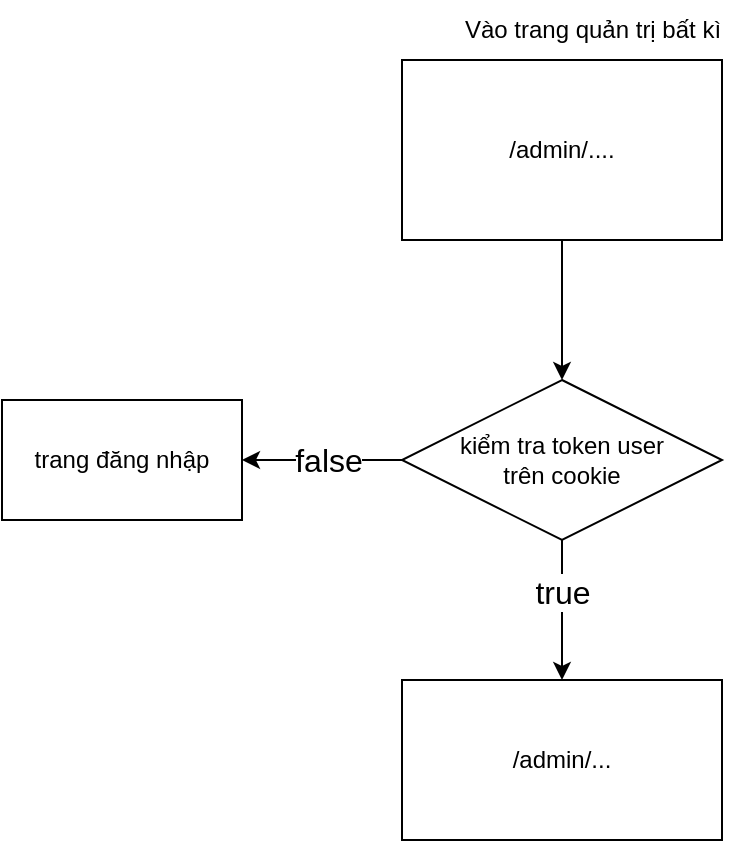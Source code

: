 <mxfile version="24.8.4">
  <diagram name="Page-1" id="LjOk4oi3s7yiCar3wbCg">
    <mxGraphModel dx="875" dy="471" grid="1" gridSize="10" guides="1" tooltips="1" connect="1" arrows="1" fold="1" page="1" pageScale="1" pageWidth="850" pageHeight="1100" math="0" shadow="0">
      <root>
        <mxCell id="0" />
        <mxCell id="1" parent="0" />
        <mxCell id="C4lJ7VNyCfvAv9dhahSU-4" style="edgeStyle=orthogonalEdgeStyle;rounded=0;orthogonalLoop=1;jettySize=auto;html=1;entryX=0.5;entryY=0;entryDx=0;entryDy=0;" edge="1" parent="1" source="C4lJ7VNyCfvAv9dhahSU-1" target="C4lJ7VNyCfvAv9dhahSU-3">
          <mxGeometry relative="1" as="geometry" />
        </mxCell>
        <mxCell id="C4lJ7VNyCfvAv9dhahSU-1" value="/admin/...." style="rounded=0;whiteSpace=wrap;html=1;" vertex="1" parent="1">
          <mxGeometry x="240" y="50" width="160" height="90" as="geometry" />
        </mxCell>
        <mxCell id="C4lJ7VNyCfvAv9dhahSU-5" style="edgeStyle=orthogonalEdgeStyle;rounded=0;orthogonalLoop=1;jettySize=auto;html=1;" edge="1" parent="1" source="C4lJ7VNyCfvAv9dhahSU-3">
          <mxGeometry relative="1" as="geometry">
            <mxPoint x="160" y="250" as="targetPoint" />
          </mxGeometry>
        </mxCell>
        <mxCell id="C4lJ7VNyCfvAv9dhahSU-7" value="&lt;font style=&quot;font-size: 16px;&quot;&gt;false&lt;/font&gt;" style="edgeLabel;html=1;align=center;verticalAlign=middle;resizable=0;points=[];" vertex="1" connectable="0" parent="C4lJ7VNyCfvAv9dhahSU-5">
          <mxGeometry x="-0.076" y="3" relative="1" as="geometry">
            <mxPoint y="-3" as="offset" />
          </mxGeometry>
        </mxCell>
        <mxCell id="C4lJ7VNyCfvAv9dhahSU-9" style="edgeStyle=orthogonalEdgeStyle;rounded=0;orthogonalLoop=1;jettySize=auto;html=1;entryX=0.5;entryY=0;entryDx=0;entryDy=0;" edge="1" parent="1" source="C4lJ7VNyCfvAv9dhahSU-3" target="C4lJ7VNyCfvAv9dhahSU-8">
          <mxGeometry relative="1" as="geometry" />
        </mxCell>
        <mxCell id="C4lJ7VNyCfvAv9dhahSU-10" value="&lt;font style=&quot;font-size: 16px;&quot;&gt;true&lt;/font&gt;" style="edgeLabel;html=1;align=center;verticalAlign=middle;resizable=0;points=[];" vertex="1" connectable="0" parent="C4lJ7VNyCfvAv9dhahSU-9">
          <mxGeometry x="-0.269" relative="1" as="geometry">
            <mxPoint as="offset" />
          </mxGeometry>
        </mxCell>
        <mxCell id="C4lJ7VNyCfvAv9dhahSU-3" value="kiểm tra token user&lt;div&gt;trên cookie&lt;/div&gt;" style="rhombus;whiteSpace=wrap;html=1;" vertex="1" parent="1">
          <mxGeometry x="240" y="210" width="160" height="80" as="geometry" />
        </mxCell>
        <mxCell id="C4lJ7VNyCfvAv9dhahSU-6" value="trang đăng nhập" style="rounded=0;whiteSpace=wrap;html=1;" vertex="1" parent="1">
          <mxGeometry x="40" y="220" width="120" height="60" as="geometry" />
        </mxCell>
        <mxCell id="C4lJ7VNyCfvAv9dhahSU-8" value="/admin/..." style="rounded=0;whiteSpace=wrap;html=1;" vertex="1" parent="1">
          <mxGeometry x="240" y="360" width="160" height="80" as="geometry" />
        </mxCell>
        <mxCell id="C4lJ7VNyCfvAv9dhahSU-11" value="Vào trang quản trị bất kì" style="text;html=1;align=center;verticalAlign=middle;resizable=0;points=[];autosize=1;strokeColor=none;fillColor=none;" vertex="1" parent="1">
          <mxGeometry x="260" y="20" width="150" height="30" as="geometry" />
        </mxCell>
      </root>
    </mxGraphModel>
  </diagram>
</mxfile>
